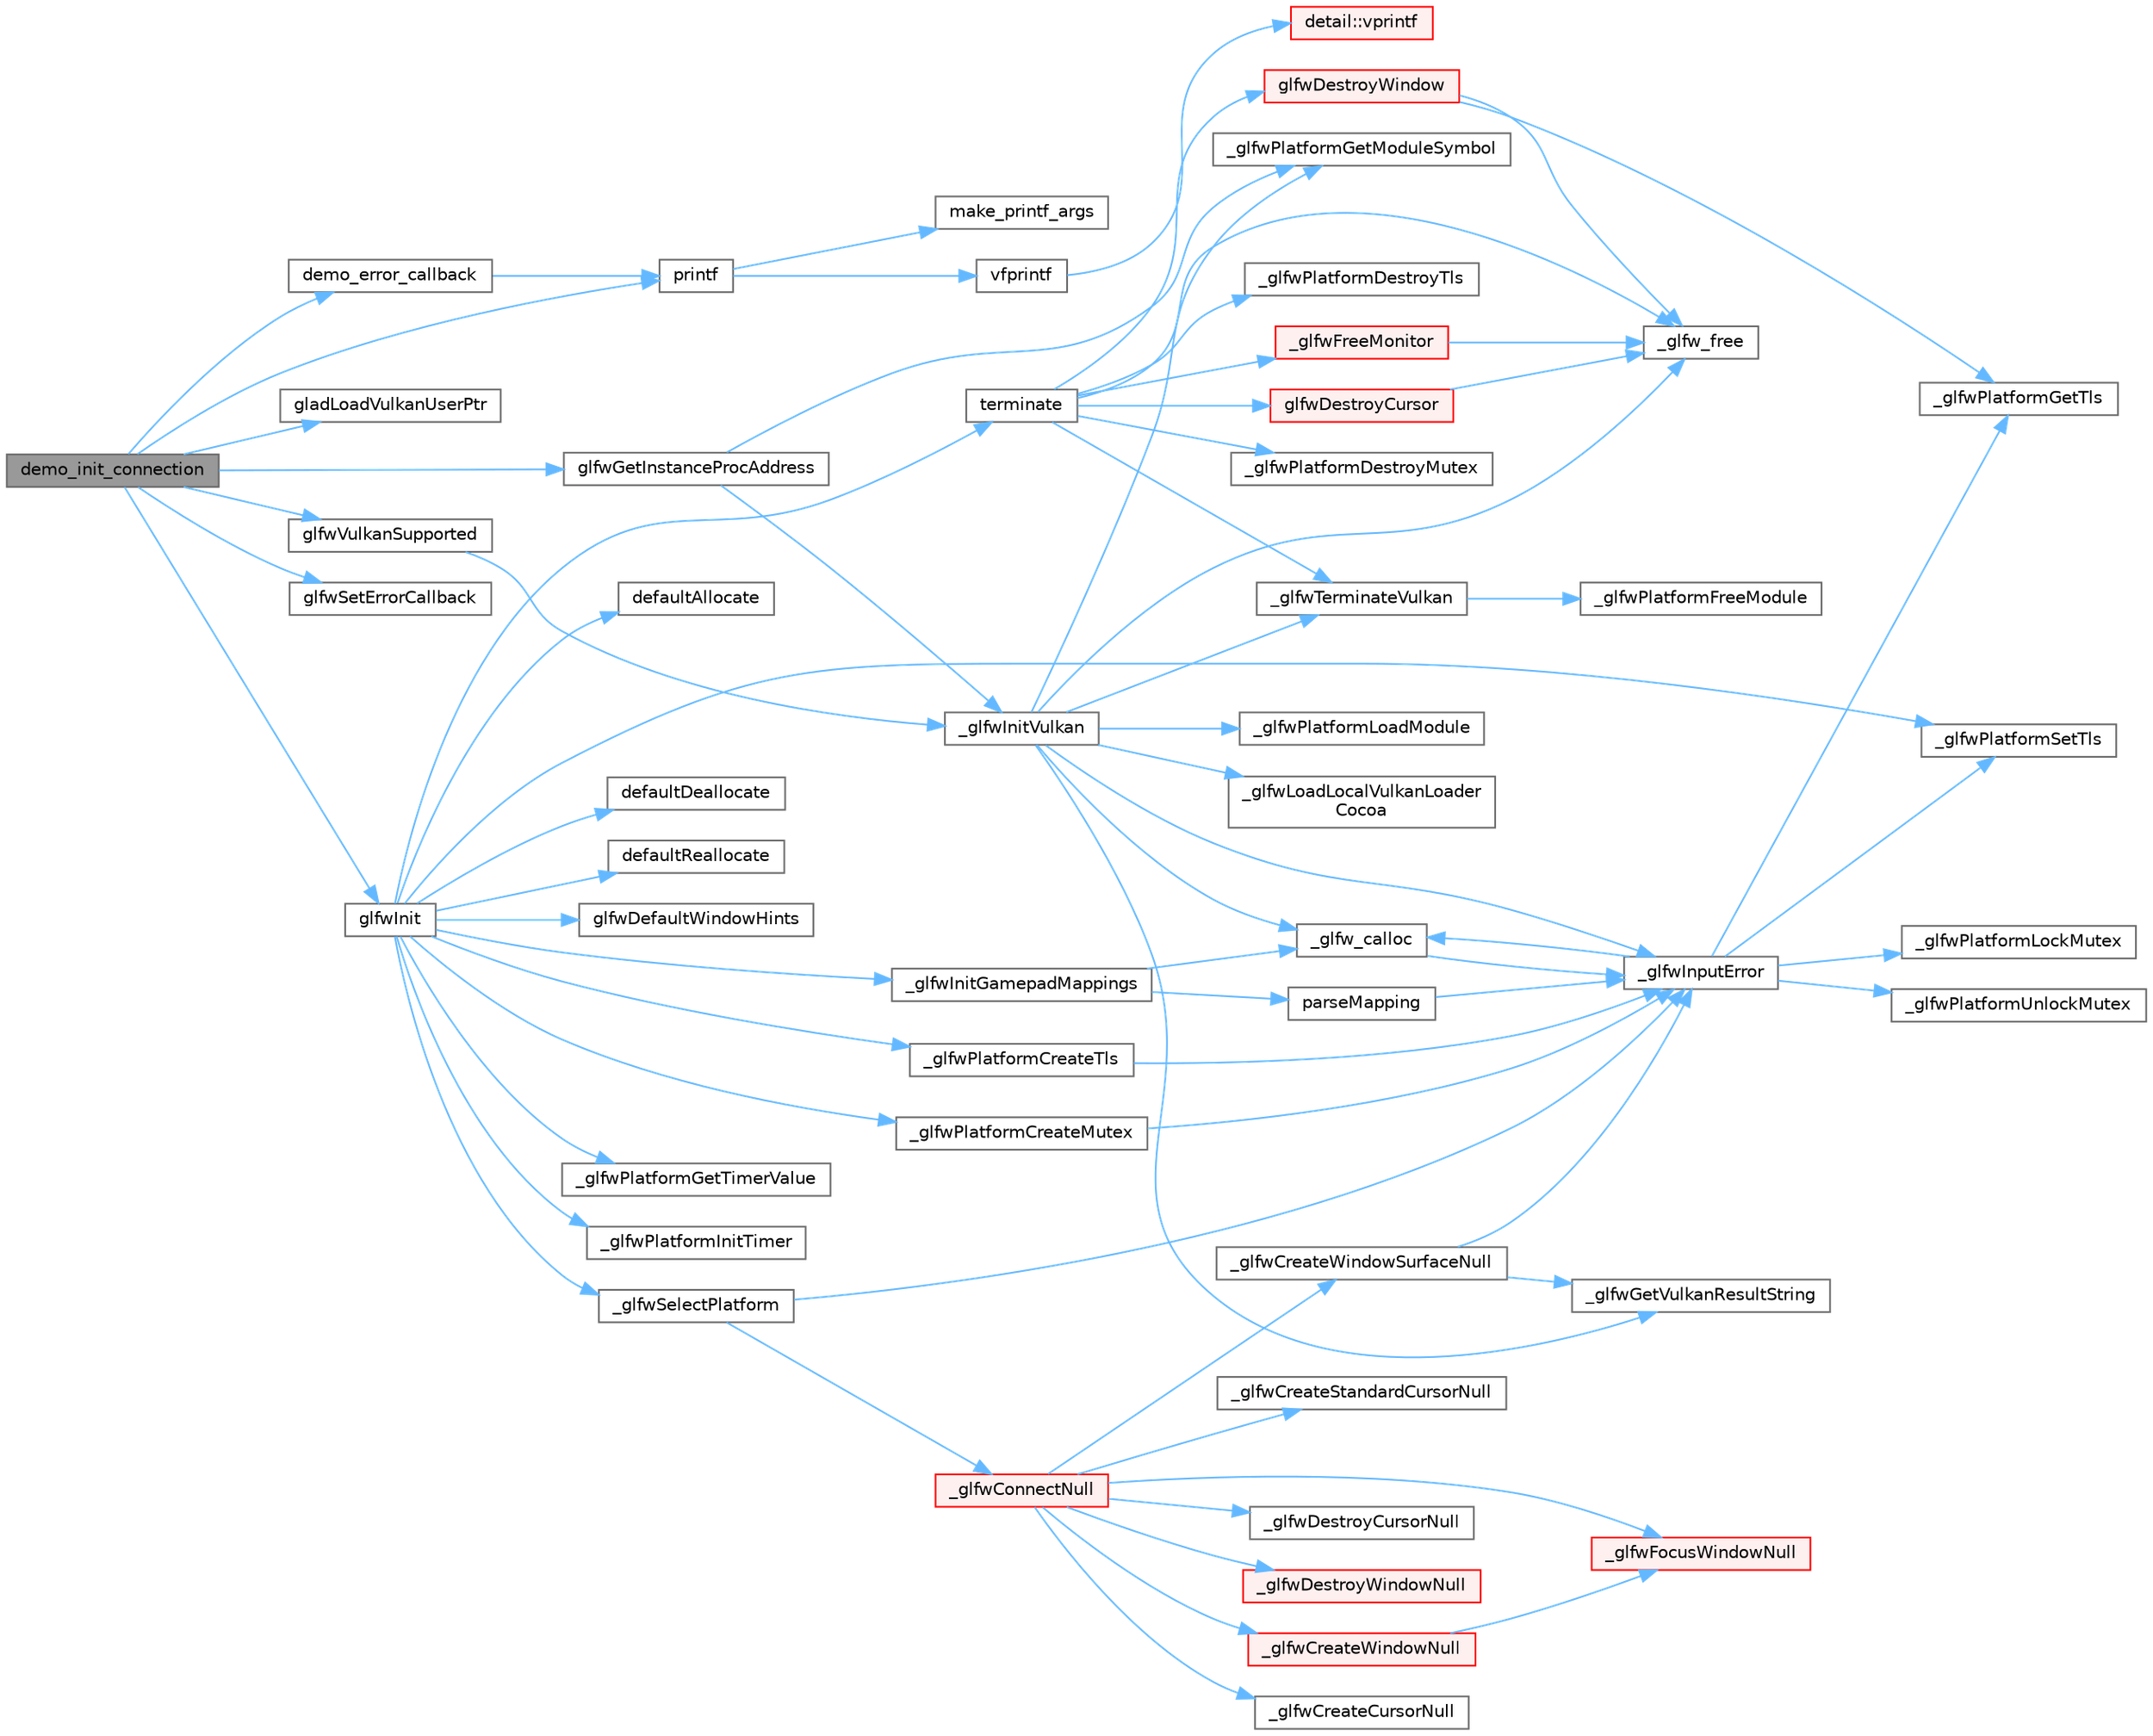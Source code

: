 digraph "demo_init_connection"
{
 // LATEX_PDF_SIZE
  bgcolor="transparent";
  edge [fontname=Helvetica,fontsize=10,labelfontname=Helvetica,labelfontsize=10];
  node [fontname=Helvetica,fontsize=10,shape=box,height=0.2,width=0.4];
  rankdir="LR";
  Node1 [id="Node000001",label="demo_init_connection",height=0.2,width=0.4,color="gray40", fillcolor="grey60", style="filled", fontcolor="black",tooltip=" "];
  Node1 -> Node2 [id="edge70_Node000001_Node000002",color="steelblue1",style="solid",tooltip=" "];
  Node2 [id="Node000002",label="demo_error_callback",height=0.2,width=0.4,color="grey40", fillcolor="white", style="filled",URL="$triangle-vulkan_8c.html#a7ac99d89c1312d264710fef9afbc7cb5",tooltip=" "];
  Node2 -> Node3 [id="edge71_Node000002_Node000003",color="steelblue1",style="solid",tooltip=" "];
  Node3 [id="Node000003",label="printf",height=0.2,width=0.4,color="grey40", fillcolor="white", style="filled",URL="$printf_8h.html#aee3ed3a831f25f07e7be3919fff2203a",tooltip=" "];
  Node3 -> Node4 [id="edge72_Node000003_Node000004",color="steelblue1",style="solid",tooltip=" "];
  Node4 [id="Node000004",label="make_printf_args",height=0.2,width=0.4,color="grey40", fillcolor="white", style="filled",URL="$printf_8h.html#a27dcc0efcda04388971dbea3c875f122",tooltip=" "];
  Node3 -> Node5 [id="edge73_Node000003_Node000005",color="steelblue1",style="solid",tooltip=" "];
  Node5 [id="Node000005",label="vfprintf",height=0.2,width=0.4,color="grey40", fillcolor="white", style="filled",URL="$printf_8h.html#abb30aad964fc771fb52cf3ad88649df2",tooltip=" "];
  Node5 -> Node6 [id="edge74_Node000005_Node000006",color="steelblue1",style="solid",tooltip=" "];
  Node6 [id="Node000006",label="detail::vprintf",height=0.2,width=0.4,color="red", fillcolor="#FFF0F0", style="filled",URL="$namespacedetail.html#a1c8c2218e4c822aa8f743fb9c573717f",tooltip=" "];
  Node1 -> Node35 [id="edge75_Node000001_Node000035",color="steelblue1",style="solid",tooltip=" "];
  Node35 [id="Node000035",label="gladLoadVulkanUserPtr",height=0.2,width=0.4,color="grey40", fillcolor="white", style="filled",URL="$vulkan_8h.html#a2176caf185525a359800c3824988bfb8",tooltip=" "];
  Node1 -> Node36 [id="edge76_Node000001_Node000036",color="steelblue1",style="solid",tooltip=" "];
  Node36 [id="Node000036",label="glfwGetInstanceProcAddress",height=0.2,width=0.4,color="grey40", fillcolor="white", style="filled",URL="$vulkan_8c.html#ab1fbd7c0ba5c40c91c6b85b897364039",tooltip=" "];
  Node36 -> Node37 [id="edge77_Node000036_Node000037",color="steelblue1",style="solid",tooltip=" "];
  Node37 [id="Node000037",label="_glfwInitVulkan",height=0.2,width=0.4,color="grey40", fillcolor="white", style="filled",URL="$vulkan_8c.html#a3e82e6d9f82e3052943978e803bccef5",tooltip=" "];
  Node37 -> Node38 [id="edge78_Node000037_Node000038",color="steelblue1",style="solid",tooltip=" "];
  Node38 [id="Node000038",label="_glfw_calloc",height=0.2,width=0.4,color="grey40", fillcolor="white", style="filled",URL="$glfw_2src_2init_8c.html#a88a6e01ef5c1245a6d2a5e62b02e5678",tooltip=" "];
  Node38 -> Node39 [id="edge79_Node000038_Node000039",color="steelblue1",style="solid",tooltip=" "];
  Node39 [id="Node000039",label="_glfwInputError",height=0.2,width=0.4,color="grey40", fillcolor="white", style="filled",URL="$glfw_2src_2init_8c.html#a3287b282ec57a4a89127ae51f49f10f5",tooltip=" "];
  Node39 -> Node38 [id="edge80_Node000039_Node000038",color="steelblue1",style="solid",tooltip=" "];
  Node39 -> Node40 [id="edge81_Node000039_Node000040",color="steelblue1",style="solid",tooltip=" "];
  Node40 [id="Node000040",label="_glfwPlatformGetTls",height=0.2,width=0.4,color="grey40", fillcolor="white", style="filled",URL="$posix__thread_8c.html#a7d2f6e8ecd2e06f2e86d9446d642bd00",tooltip=" "];
  Node39 -> Node41 [id="edge82_Node000039_Node000041",color="steelblue1",style="solid",tooltip=" "];
  Node41 [id="Node000041",label="_glfwPlatformLockMutex",height=0.2,width=0.4,color="grey40", fillcolor="white", style="filled",URL="$posix__thread_8c.html#a2677e4d211fbe9b2dc96d16e91c98930",tooltip=" "];
  Node39 -> Node42 [id="edge83_Node000039_Node000042",color="steelblue1",style="solid",tooltip=" "];
  Node42 [id="Node000042",label="_glfwPlatformSetTls",height=0.2,width=0.4,color="grey40", fillcolor="white", style="filled",URL="$posix__thread_8c.html#a302f48b6d4dba6b3579449d8a43cfae7",tooltip=" "];
  Node39 -> Node43 [id="edge84_Node000039_Node000043",color="steelblue1",style="solid",tooltip=" "];
  Node43 [id="Node000043",label="_glfwPlatformUnlockMutex",height=0.2,width=0.4,color="grey40", fillcolor="white", style="filled",URL="$posix__thread_8c.html#a8b7744446237b1c292ba8a0b9d5e7f90",tooltip=" "];
  Node37 -> Node44 [id="edge85_Node000037_Node000044",color="steelblue1",style="solid",tooltip=" "];
  Node44 [id="Node000044",label="_glfw_free",height=0.2,width=0.4,color="grey40", fillcolor="white", style="filled",URL="$glfw_2src_2init_8c.html#abcf72962b101a8a5c539da1a278b0e9e",tooltip=" "];
  Node37 -> Node45 [id="edge86_Node000037_Node000045",color="steelblue1",style="solid",tooltip=" "];
  Node45 [id="Node000045",label="_glfwGetVulkanResultString",height=0.2,width=0.4,color="grey40", fillcolor="white", style="filled",URL="$vulkan_8c.html#ab14639f4be2f5aff158fe8a0b8e76bd1",tooltip=" "];
  Node37 -> Node39 [id="edge87_Node000037_Node000039",color="steelblue1",style="solid",tooltip=" "];
  Node37 -> Node46 [id="edge88_Node000037_Node000046",color="steelblue1",style="solid",tooltip=" "];
  Node46 [id="Node000046",label="_glfwLoadLocalVulkanLoader\lCocoa",height=0.2,width=0.4,color="grey40", fillcolor="white", style="filled",URL="$cocoa__platform_8h.html#aae27db5787ba23731142b93e075aee37",tooltip=" "];
  Node37 -> Node47 [id="edge89_Node000037_Node000047",color="steelblue1",style="solid",tooltip=" "];
  Node47 [id="Node000047",label="_glfwPlatformGetModuleSymbol",height=0.2,width=0.4,color="grey40", fillcolor="white", style="filled",URL="$posix__module_8c.html#a370840ea8f3f1016d07030f7a06bf36e",tooltip=" "];
  Node37 -> Node48 [id="edge90_Node000037_Node000048",color="steelblue1",style="solid",tooltip=" "];
  Node48 [id="Node000048",label="_glfwPlatformLoadModule",height=0.2,width=0.4,color="grey40", fillcolor="white", style="filled",URL="$posix__module_8c.html#a9bbfdfd02a8c3e4c4ce540bf277ebbb7",tooltip=" "];
  Node37 -> Node49 [id="edge91_Node000037_Node000049",color="steelblue1",style="solid",tooltip=" "];
  Node49 [id="Node000049",label="_glfwTerminateVulkan",height=0.2,width=0.4,color="grey40", fillcolor="white", style="filled",URL="$vulkan_8c.html#a7e9f009f4edffd3f2c938045981f13f1",tooltip=" "];
  Node49 -> Node50 [id="edge92_Node000049_Node000050",color="steelblue1",style="solid",tooltip=" "];
  Node50 [id="Node000050",label="_glfwPlatformFreeModule",height=0.2,width=0.4,color="grey40", fillcolor="white", style="filled",URL="$posix__module_8c.html#ad4b9e48b150850f6ee00874f85036715",tooltip=" "];
  Node36 -> Node47 [id="edge93_Node000036_Node000047",color="steelblue1",style="solid",tooltip=" "];
  Node1 -> Node51 [id="edge94_Node000001_Node000051",color="steelblue1",style="solid",tooltip=" "];
  Node51 [id="Node000051",label="glfwInit",height=0.2,width=0.4,color="grey40", fillcolor="white", style="filled",URL="$group__init.html#gab41771f0215a2e0afb4cf1cf98082d40",tooltip="Initializes the GLFW library."];
  Node51 -> Node52 [id="edge95_Node000051_Node000052",color="steelblue1",style="solid",tooltip=" "];
  Node52 [id="Node000052",label="_glfwInitGamepadMappings",height=0.2,width=0.4,color="grey40", fillcolor="white", style="filled",URL="$input_8c.html#a1dab257a37caa6b39cfe9924c2487db6",tooltip=" "];
  Node52 -> Node38 [id="edge96_Node000052_Node000038",color="steelblue1",style="solid",tooltip=" "];
  Node52 -> Node53 [id="edge97_Node000052_Node000053",color="steelblue1",style="solid",tooltip=" "];
  Node53 [id="Node000053",label="parseMapping",height=0.2,width=0.4,color="grey40", fillcolor="white", style="filled",URL="$input_8c.html#af24737afe84f3598a6e893571413c2ad",tooltip=" "];
  Node53 -> Node39 [id="edge98_Node000053_Node000039",color="steelblue1",style="solid",tooltip=" "];
  Node51 -> Node54 [id="edge99_Node000051_Node000054",color="steelblue1",style="solid",tooltip=" "];
  Node54 [id="Node000054",label="_glfwPlatformCreateMutex",height=0.2,width=0.4,color="grey40", fillcolor="white", style="filled",URL="$posix__thread_8c.html#a6c5f30449fe62f561c9b01f839ec0438",tooltip=" "];
  Node54 -> Node39 [id="edge100_Node000054_Node000039",color="steelblue1",style="solid",tooltip=" "];
  Node51 -> Node55 [id="edge101_Node000051_Node000055",color="steelblue1",style="solid",tooltip=" "];
  Node55 [id="Node000055",label="_glfwPlatformCreateTls",height=0.2,width=0.4,color="grey40", fillcolor="white", style="filled",URL="$posix__thread_8c.html#afad94d57290ac85fbece14f93c41754f",tooltip=" "];
  Node55 -> Node39 [id="edge102_Node000055_Node000039",color="steelblue1",style="solid",tooltip=" "];
  Node51 -> Node56 [id="edge103_Node000051_Node000056",color="steelblue1",style="solid",tooltip=" "];
  Node56 [id="Node000056",label="_glfwPlatformGetTimerValue",height=0.2,width=0.4,color="grey40", fillcolor="white", style="filled",URL="$posix__time_8c.html#a5ee7e09b380d3afdd3c2738b726a2a6e",tooltip=" "];
  Node51 -> Node57 [id="edge104_Node000051_Node000057",color="steelblue1",style="solid",tooltip=" "];
  Node57 [id="Node000057",label="_glfwPlatformInitTimer",height=0.2,width=0.4,color="grey40", fillcolor="white", style="filled",URL="$posix__time_8c.html#a6029c1379e357d7b4e8836e1c1ad2fa2",tooltip=" "];
  Node51 -> Node42 [id="edge105_Node000051_Node000042",color="steelblue1",style="solid",tooltip=" "];
  Node51 -> Node58 [id="edge106_Node000051_Node000058",color="steelblue1",style="solid",tooltip=" "];
  Node58 [id="Node000058",label="_glfwSelectPlatform",height=0.2,width=0.4,color="grey40", fillcolor="white", style="filled",URL="$platform_8c.html#ac0e7d5f9c3735b1959f87e959b90ce53",tooltip=" "];
  Node58 -> Node59 [id="edge107_Node000058_Node000059",color="steelblue1",style="solid",tooltip=" "];
  Node59 [id="Node000059",label="_glfwConnectNull",height=0.2,width=0.4,color="red", fillcolor="#FFF0F0", style="filled",URL="$null__init_8c.html#ab1d5e6831b39be2c5c38a03e6c2d0b86",tooltip=" "];
  Node59 -> Node60 [id="edge108_Node000059_Node000060",color="steelblue1",style="solid",tooltip=" "];
  Node60 [id="Node000060",label="_glfwCreateCursorNull",height=0.2,width=0.4,color="grey40", fillcolor="white", style="filled",URL="$null__window_8c.html#a28aad4464c7d487ea883bd85e7f4762a",tooltip=" "];
  Node59 -> Node61 [id="edge109_Node000059_Node000061",color="steelblue1",style="solid",tooltip=" "];
  Node61 [id="Node000061",label="_glfwCreateStandardCursorNull",height=0.2,width=0.4,color="grey40", fillcolor="white", style="filled",URL="$null__window_8c.html#a9e33710b003460b1d3b4f23c89cf259e",tooltip=" "];
  Node59 -> Node62 [id="edge110_Node000059_Node000062",color="steelblue1",style="solid",tooltip=" "];
  Node62 [id="Node000062",label="_glfwCreateWindowNull",height=0.2,width=0.4,color="red", fillcolor="#FFF0F0", style="filled",URL="$null__window_8c.html#a6880d39db512be322b198334a1fa9036",tooltip=" "];
  Node62 -> Node84 [id="edge111_Node000062_Node000084",color="steelblue1",style="solid",tooltip=" "];
  Node84 [id="Node000084",label="_glfwFocusWindowNull",height=0.2,width=0.4,color="red", fillcolor="#FFF0F0", style="filled",URL="$null__window_8c.html#a8b8a009fa46a6a884701fc65acd60a2d",tooltip=" "];
  Node59 -> Node109 [id="edge112_Node000059_Node000109",color="steelblue1",style="solid",tooltip=" "];
  Node109 [id="Node000109",label="_glfwCreateWindowSurfaceNull",height=0.2,width=0.4,color="grey40", fillcolor="white", style="filled",URL="$null__window_8c.html#a38999f8da5419b2d336564139d96490e",tooltip=" "];
  Node109 -> Node45 [id="edge113_Node000109_Node000045",color="steelblue1",style="solid",tooltip=" "];
  Node109 -> Node39 [id="edge114_Node000109_Node000039",color="steelblue1",style="solid",tooltip=" "];
  Node59 -> Node110 [id="edge115_Node000059_Node000110",color="steelblue1",style="solid",tooltip=" "];
  Node110 [id="Node000110",label="_glfwDestroyCursorNull",height=0.2,width=0.4,color="grey40", fillcolor="white", style="filled",URL="$null__window_8c.html#a92bc3db6520cd8ea5095a1dc3561bd13",tooltip=" "];
  Node59 -> Node111 [id="edge116_Node000059_Node000111",color="steelblue1",style="solid",tooltip=" "];
  Node111 [id="Node000111",label="_glfwDestroyWindowNull",height=0.2,width=0.4,color="red", fillcolor="#FFF0F0", style="filled",URL="$null__window_8c.html#a52489caaf3acdf758db606ff50de5d4e",tooltip=" "];
  Node59 -> Node84 [id="edge117_Node000059_Node000084",color="steelblue1",style="solid",tooltip=" "];
  Node58 -> Node39 [id="edge118_Node000058_Node000039",color="steelblue1",style="solid",tooltip=" "];
  Node51 -> Node188 [id="edge119_Node000051_Node000188",color="steelblue1",style="solid",tooltip=" "];
  Node188 [id="Node000188",label="defaultAllocate",height=0.2,width=0.4,color="grey40", fillcolor="white", style="filled",URL="$glfw_2src_2init_8c.html#a84bc7140bca4ebe2e32016f87e1a3e19",tooltip=" "];
  Node51 -> Node189 [id="edge120_Node000051_Node000189",color="steelblue1",style="solid",tooltip=" "];
  Node189 [id="Node000189",label="defaultDeallocate",height=0.2,width=0.4,color="grey40", fillcolor="white", style="filled",URL="$glfw_2src_2init_8c.html#a81fde93f12ddf3ac12ffec825358ef9b",tooltip=" "];
  Node51 -> Node190 [id="edge121_Node000051_Node000190",color="steelblue1",style="solid",tooltip=" "];
  Node190 [id="Node000190",label="defaultReallocate",height=0.2,width=0.4,color="grey40", fillcolor="white", style="filled",URL="$glfw_2src_2init_8c.html#ad57bef403de5abe0338b4c1b8a7650fb",tooltip=" "];
  Node51 -> Node191 [id="edge122_Node000051_Node000191",color="steelblue1",style="solid",tooltip=" "];
  Node191 [id="Node000191",label="glfwDefaultWindowHints",height=0.2,width=0.4,color="grey40", fillcolor="white", style="filled",URL="$group__window.html#ga8050ddceed9dc6bd9d3aa35666195cd4",tooltip="Resets all window hints to their default values."];
  Node51 -> Node192 [id="edge123_Node000051_Node000192",color="steelblue1",style="solid",tooltip=" "];
  Node192 [id="Node000192",label="terminate",height=0.2,width=0.4,color="grey40", fillcolor="white", style="filled",URL="$glfw_2src_2init_8c.html#ae5a773506a43a9bc54bce503f234c209",tooltip=" "];
  Node192 -> Node44 [id="edge124_Node000192_Node000044",color="steelblue1",style="solid",tooltip=" "];
  Node192 -> Node143 [id="edge125_Node000192_Node000143",color="steelblue1",style="solid",tooltip=" "];
  Node143 [id="Node000143",label="_glfwFreeMonitor",height=0.2,width=0.4,color="red", fillcolor="#FFF0F0", style="filled",URL="$monitor_8c.html#a5555e8488ac56b446d0a28d3330666f6",tooltip=" "];
  Node143 -> Node44 [id="edge126_Node000143_Node000044",color="steelblue1",style="solid",tooltip=" "];
  Node192 -> Node193 [id="edge127_Node000192_Node000193",color="steelblue1",style="solid",tooltip=" "];
  Node193 [id="Node000193",label="_glfwPlatformDestroyMutex",height=0.2,width=0.4,color="grey40", fillcolor="white", style="filled",URL="$posix__thread_8c.html#a3731e795e959a80349337ee1e3887518",tooltip=" "];
  Node192 -> Node194 [id="edge128_Node000192_Node000194",color="steelblue1",style="solid",tooltip=" "];
  Node194 [id="Node000194",label="_glfwPlatformDestroyTls",height=0.2,width=0.4,color="grey40", fillcolor="white", style="filled",URL="$posix__thread_8c.html#a36bee5cb6dd711c2278a0db7f5b81979",tooltip=" "];
  Node192 -> Node49 [id="edge129_Node000192_Node000049",color="steelblue1",style="solid",tooltip=" "];
  Node192 -> Node195 [id="edge130_Node000192_Node000195",color="steelblue1",style="solid",tooltip=" "];
  Node195 [id="Node000195",label="glfwDestroyCursor",height=0.2,width=0.4,color="red", fillcolor="#FFF0F0", style="filled",URL="$group__input.html#ga27556b7122117bc1bbb4bb3cc003ea43",tooltip="Destroys a cursor."];
  Node195 -> Node44 [id="edge131_Node000195_Node000044",color="steelblue1",style="solid",tooltip=" "];
  Node192 -> Node197 [id="edge132_Node000192_Node000197",color="steelblue1",style="solid",tooltip=" "];
  Node197 [id="Node000197",label="glfwDestroyWindow",height=0.2,width=0.4,color="red", fillcolor="#FFF0F0", style="filled",URL="$group__window.html#ga806747476b7247d292be3711c323ea10",tooltip="Destroys the specified window and its context."];
  Node197 -> Node44 [id="edge133_Node000197_Node000044",color="steelblue1",style="solid",tooltip=" "];
  Node197 -> Node40 [id="edge134_Node000197_Node000040",color="steelblue1",style="solid",tooltip=" "];
  Node1 -> Node198 [id="edge135_Node000001_Node000198",color="steelblue1",style="solid",tooltip=" "];
  Node198 [id="Node000198",label="glfwSetErrorCallback",height=0.2,width=0.4,color="grey40", fillcolor="white", style="filled",URL="$group__init.html#ga746e2757d069eaea423349aca6ae097a",tooltip="Sets the error callback."];
  Node1 -> Node199 [id="edge136_Node000001_Node000199",color="steelblue1",style="solid",tooltip=" "];
  Node199 [id="Node000199",label="glfwVulkanSupported",height=0.2,width=0.4,color="grey40", fillcolor="white", style="filled",URL="$group__vulkan.html#ga72e7c3757d9ff2333181a5569bb7c403",tooltip="Returns whether the Vulkan loader and an ICD have been found."];
  Node199 -> Node37 [id="edge137_Node000199_Node000037",color="steelblue1",style="solid",tooltip=" "];
  Node1 -> Node3 [id="edge138_Node000001_Node000003",color="steelblue1",style="solid",tooltip=" "];
}
